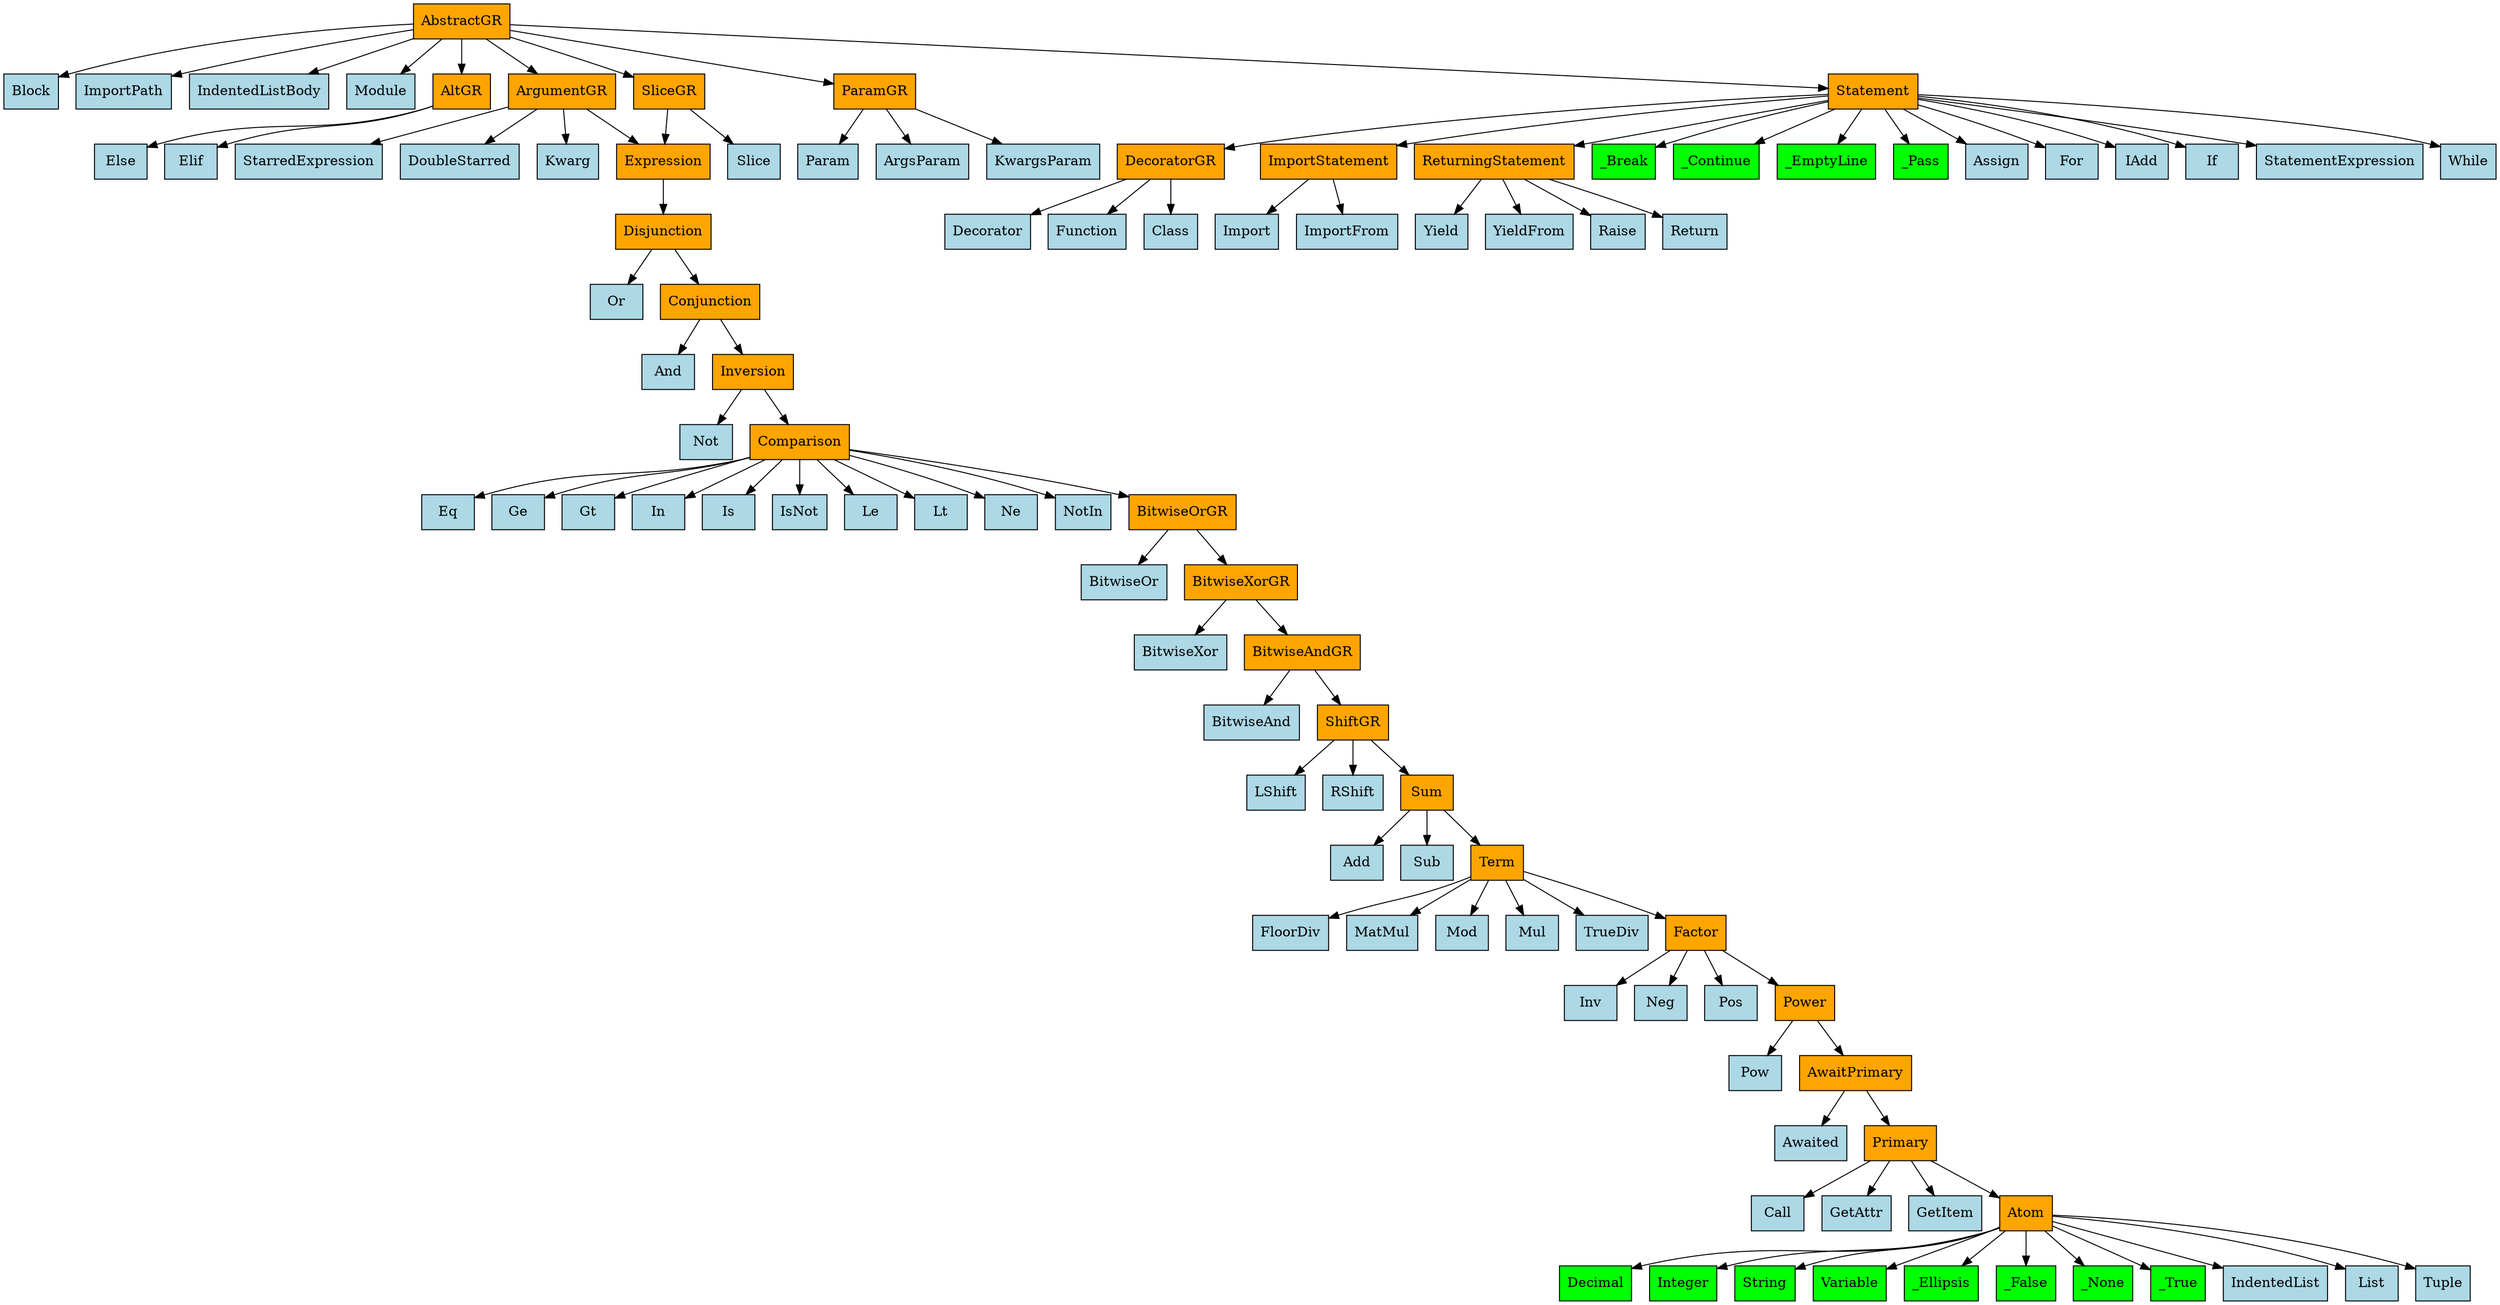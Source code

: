 digraph {
	0 [label=AbstractGR fillcolor=orange shape=rect style=filled]
	1 [label=Block fillcolor=lightblue shape=rect style=filled]
	2 [label=ImportPath fillcolor=lightblue shape=rect style=filled]
	3 [label=IndentedListBody fillcolor=lightblue shape=rect style=filled]
	4 [label=Module fillcolor=lightblue shape=rect style=filled]
	5 [label=AltGR fillcolor=orange shape=rect style=filled]
	6 [label=ArgumentGR fillcolor=orange shape=rect style=filled]
	7 [label=ParamGR fillcolor=orange shape=rect style=filled]
	8 [label=SliceGR fillcolor=orange shape=rect style=filled]
	9 [label=Statement fillcolor=orange shape=rect style=filled]
	10 [label=_Break fillcolor=lime shape=rect style=filled]
	11 [label=_Continue fillcolor=lime shape=rect style=filled]
	12 [label=_EmptyLine fillcolor=lime shape=rect style=filled]
	13 [label=_Pass fillcolor=lime shape=rect style=filled]
	14 [label=ArgsParam fillcolor=lightblue shape=rect style=filled]
	15 [label=Assign fillcolor=lightblue shape=rect style=filled]
	16 [label=DoubleStarred fillcolor=lightblue shape=rect style=filled]
	17 [label=Elif fillcolor=lightblue shape=rect style=filled]
	18 [label=Else fillcolor=lightblue shape=rect style=filled]
	19 [label=For fillcolor=lightblue shape=rect style=filled]
	20 [label=IAdd fillcolor=lightblue shape=rect style=filled]
	21 [label=If fillcolor=lightblue shape=rect style=filled]
	22 [label=Kwarg fillcolor=lightblue shape=rect style=filled]
	23 [label=KwargsParam fillcolor=lightblue shape=rect style=filled]
	24 [label=Param fillcolor=lightblue shape=rect style=filled]
	25 [label=Slice fillcolor=lightblue shape=rect style=filled]
	26 [label=StarredExpression fillcolor=lightblue shape=rect style=filled]
	27 [label=StatementExpression fillcolor=lightblue shape=rect style=filled]
	28 [label=While fillcolor=lightblue shape=rect style=filled]
	29 [label=DecoratorGR fillcolor=orange shape=rect style=filled]
	30 [label=Expression fillcolor=orange shape=rect style=filled]
	31 [label=ImportStatement fillcolor=orange shape=rect style=filled]
	32 [label=ReturningStatement fillcolor=orange shape=rect style=filled]
	33 [label=Class fillcolor=lightblue shape=rect style=filled]
	34 [label=Decorator fillcolor=lightblue shape=rect style=filled]
	35 [label=Function fillcolor=lightblue shape=rect style=filled]
	36 [label=Import fillcolor=lightblue shape=rect style=filled]
	37 [label=ImportFrom fillcolor=lightblue shape=rect style=filled]
	38 [label=Raise fillcolor=lightblue shape=rect style=filled]
	39 [label=Return fillcolor=lightblue shape=rect style=filled]
	40 [label=Yield fillcolor=lightblue shape=rect style=filled]
	41 [label=YieldFrom fillcolor=lightblue shape=rect style=filled]
	42 [label=Disjunction fillcolor=orange shape=rect style=filled]
	43 [label=Or fillcolor=lightblue shape=rect style=filled]
	44 [label=Conjunction fillcolor=orange shape=rect style=filled]
	45 [label=And fillcolor=lightblue shape=rect style=filled]
	46 [label=Inversion fillcolor=orange shape=rect style=filled]
	47 [label=Not fillcolor=lightblue shape=rect style=filled]
	48 [label=Comparison fillcolor=orange shape=rect style=filled]
	49 [label=Eq fillcolor=lightblue shape=rect style=filled]
	50 [label=Ge fillcolor=lightblue shape=rect style=filled]
	51 [label=Gt fillcolor=lightblue shape=rect style=filled]
	52 [label=In fillcolor=lightblue shape=rect style=filled]
	53 [label=Is fillcolor=lightblue shape=rect style=filled]
	54 [label=IsNot fillcolor=lightblue shape=rect style=filled]
	55 [label=Le fillcolor=lightblue shape=rect style=filled]
	56 [label=Lt fillcolor=lightblue shape=rect style=filled]
	57 [label=Ne fillcolor=lightblue shape=rect style=filled]
	58 [label=NotIn fillcolor=lightblue shape=rect style=filled]
	59 [label=BitwiseOrGR fillcolor=orange shape=rect style=filled]
	60 [label=BitwiseOr fillcolor=lightblue shape=rect style=filled]
	61 [label=BitwiseXorGR fillcolor=orange shape=rect style=filled]
	62 [label=BitwiseXor fillcolor=lightblue shape=rect style=filled]
	63 [label=BitwiseAndGR fillcolor=orange shape=rect style=filled]
	64 [label=BitwiseAnd fillcolor=lightblue shape=rect style=filled]
	65 [label=ShiftGR fillcolor=orange shape=rect style=filled]
	66 [label=LShift fillcolor=lightblue shape=rect style=filled]
	67 [label=RShift fillcolor=lightblue shape=rect style=filled]
	68 [label=Sum fillcolor=orange shape=rect style=filled]
	69 [label=Add fillcolor=lightblue shape=rect style=filled]
	70 [label=Sub fillcolor=lightblue shape=rect style=filled]
	71 [label=Term fillcolor=orange shape=rect style=filled]
	72 [label=FloorDiv fillcolor=lightblue shape=rect style=filled]
	73 [label=MatMul fillcolor=lightblue shape=rect style=filled]
	74 [label=Mod fillcolor=lightblue shape=rect style=filled]
	75 [label=Mul fillcolor=lightblue shape=rect style=filled]
	76 [label=TrueDiv fillcolor=lightblue shape=rect style=filled]
	77 [label=Factor fillcolor=orange shape=rect style=filled]
	78 [label=Inv fillcolor=lightblue shape=rect style=filled]
	79 [label=Neg fillcolor=lightblue shape=rect style=filled]
	80 [label=Pos fillcolor=lightblue shape=rect style=filled]
	81 [label=Power fillcolor=orange shape=rect style=filled]
	82 [label=Pow fillcolor=lightblue shape=rect style=filled]
	83 [label=AwaitPrimary fillcolor=orange shape=rect style=filled]
	84 [label=Awaited fillcolor=lightblue shape=rect style=filled]
	85 [label=Primary fillcolor=orange shape=rect style=filled]
	86 [label=Call fillcolor=lightblue shape=rect style=filled]
	87 [label=GetAttr fillcolor=lightblue shape=rect style=filled]
	88 [label=GetItem fillcolor=lightblue shape=rect style=filled]
	89 [label=Atom fillcolor=orange shape=rect style=filled]
	90 [label=Decimal fillcolor=lime shape=rect style=filled]
	91 [label=Integer fillcolor=lime shape=rect style=filled]
	92 [label=String fillcolor=lime shape=rect style=filled]
	93 [label=Variable fillcolor=lime shape=rect style=filled]
	94 [label=_Ellipsis fillcolor=lime shape=rect style=filled]
	95 [label=_False fillcolor=lime shape=rect style=filled]
	96 [label=_None fillcolor=lime shape=rect style=filled]
	97 [label=_True fillcolor=lime shape=rect style=filled]
	98 [label=IndentedList fillcolor=lightblue shape=rect style=filled]
	99 [label=List fillcolor=lightblue shape=rect style=filled]
	100 [label=Tuple fillcolor=lightblue shape=rect style=filled]
	0 -> 1
	0 -> 2
	0 -> 3
	0 -> 4
	0 -> 5
	0 -> 6
	0 -> 7
	0 -> 8
	0 -> 9
	5 -> 17
	5 -> 18
	6 -> 16
	6 -> 22
	6 -> 26
	6 -> 30
	7 -> 14
	7 -> 23
	7 -> 24
	8 -> 25
	8 -> 30
	9 -> 10
	9 -> 11
	9 -> 12
	9 -> 13
	9 -> 15
	9 -> 19
	9 -> 20
	9 -> 21
	9 -> 27
	9 -> 28
	9 -> 29
	9 -> 31
	9 -> 32
	29 -> 33
	29 -> 34
	29 -> 35
	30 -> 42
	31 -> 36
	31 -> 37
	32 -> 38
	32 -> 39
	32 -> 40
	32 -> 41
	42 -> 43
	42 -> 44
	44 -> 45
	44 -> 46
	46 -> 47
	46 -> 48
	48 -> 49
	48 -> 50
	48 -> 51
	48 -> 52
	48 -> 53
	48 -> 54
	48 -> 55
	48 -> 56
	48 -> 57
	48 -> 58
	48 -> 59
	59 -> 60
	59 -> 61
	61 -> 62
	61 -> 63
	63 -> 64
	63 -> 65
	65 -> 66
	65 -> 67
	65 -> 68
	68 -> 69
	68 -> 70
	68 -> 71
	71 -> 72
	71 -> 73
	71 -> 74
	71 -> 75
	71 -> 76
	71 -> 77
	77 -> 78
	77 -> 79
	77 -> 80
	77 -> 81
	81 -> 82
	81 -> 83
	83 -> 84
	83 -> 85
	85 -> 86
	85 -> 87
	85 -> 88
	85 -> 89
	89 -> 90
	89 -> 91
	89 -> 92
	89 -> 93
	89 -> 94
	89 -> 95
	89 -> 96
	89 -> 97
	89 -> 98
	89 -> 99
	89 -> 100
}
